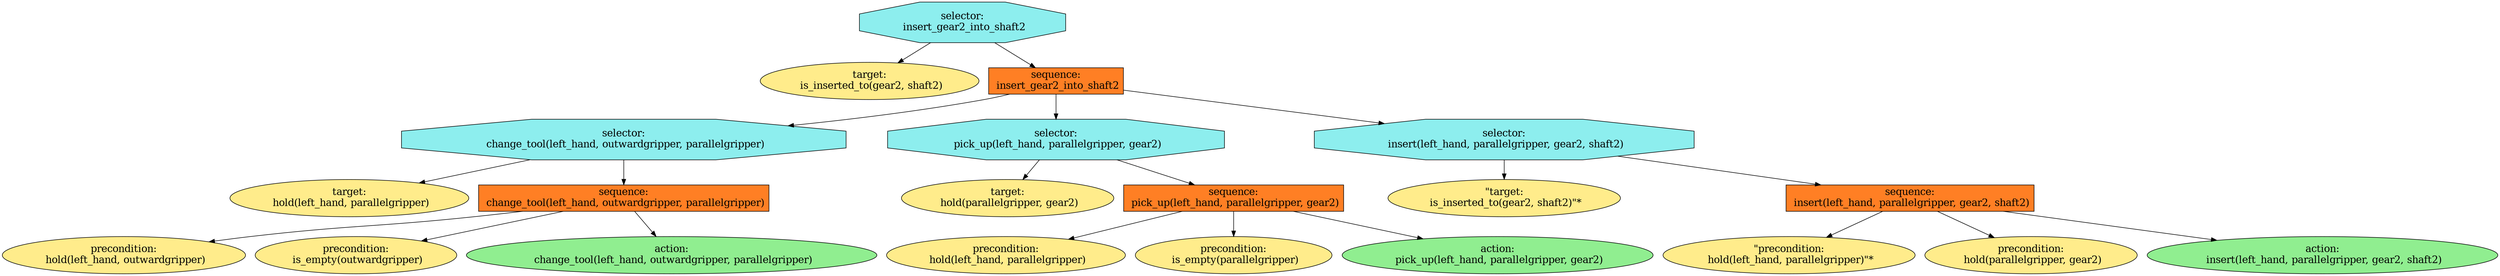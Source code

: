 digraph pastafarianism {
ordering=out;
graph [fontname="times-roman"];
node [fontname="times-roman"];
edge [fontname="times-roman"];
"selector:
 insert_gear2_into_shaft2" [fillcolor=darkslategray2, fontcolor=black, fontsize=18, label="selector:
 insert_gear2_into_shaft2", shape=octagon, style=filled];
"target:
 is_inserted_to(gear2, shaft2)" [fillcolor=lightgoldenrod1, fontcolor=black, fontsize=18, label="target:
 is_inserted_to(gear2, shaft2)", shape=ellipse, style=filled];
"selector:
 insert_gear2_into_shaft2" -> "target:
 is_inserted_to(gear2, shaft2)";
"sequence:
 insert_gear2_into_shaft2" [fillcolor=chocolate1, fontcolor=black, fontsize=18, label="sequence:
 insert_gear2_into_shaft2", shape=box, style=filled];
"selector:
 insert_gear2_into_shaft2" -> "sequence:
 insert_gear2_into_shaft2";
"selector:
 change_tool(left_hand, outwardgripper, parallelgripper)" [fillcolor=darkslategray2, fontcolor=black, fontsize=18, label="selector:
 change_tool(left_hand, outwardgripper, parallelgripper)", shape=octagon, style=filled];
"sequence:
 insert_gear2_into_shaft2" -> "selector:
 change_tool(left_hand, outwardgripper, parallelgripper)";
"target:
 hold(left_hand, parallelgripper)" [fillcolor=lightgoldenrod1, fontcolor=black, fontsize=18, label="target:
 hold(left_hand, parallelgripper)", shape=ellipse, style=filled];
"selector:
 change_tool(left_hand, outwardgripper, parallelgripper)" -> "target:
 hold(left_hand, parallelgripper)";
"sequence:
 change_tool(left_hand, outwardgripper, parallelgripper)" [fillcolor=chocolate1, fontcolor=black, fontsize=18, label="sequence:
 change_tool(left_hand, outwardgripper, parallelgripper)", shape=box, style=filled];
"selector:
 change_tool(left_hand, outwardgripper, parallelgripper)" -> "sequence:
 change_tool(left_hand, outwardgripper, parallelgripper)";
"precondition:
 hold(left_hand, outwardgripper)" [fillcolor=lightgoldenrod1, fontcolor=black, fontsize=18, label="precondition:
 hold(left_hand, outwardgripper)", shape=ellipse, style=filled];
"sequence:
 change_tool(left_hand, outwardgripper, parallelgripper)" -> "precondition:
 hold(left_hand, outwardgripper)";
"precondition:
 is_empty(outwardgripper)" [fillcolor=lightgoldenrod1, fontcolor=black, fontsize=18, label="precondition:
 is_empty(outwardgripper)", shape=ellipse, style=filled];
"sequence:
 change_tool(left_hand, outwardgripper, parallelgripper)" -> "precondition:
 is_empty(outwardgripper)";
"action:
 change_tool(left_hand, outwardgripper, parallelgripper)" [fillcolor=lightgreen, fontcolor=black, fontsize=18, label="action:
 change_tool(left_hand, outwardgripper, parallelgripper)", shape=ellipse, style=filled];
"sequence:
 change_tool(left_hand, outwardgripper, parallelgripper)" -> "action:
 change_tool(left_hand, outwardgripper, parallelgripper)";
"selector:
 pick_up(left_hand, parallelgripper, gear2)" [fillcolor=darkslategray2, fontcolor=black, fontsize=18, label="selector:
 pick_up(left_hand, parallelgripper, gear2)", shape=octagon, style=filled];
"sequence:
 insert_gear2_into_shaft2" -> "selector:
 pick_up(left_hand, parallelgripper, gear2)";
"target:
 hold(parallelgripper, gear2)" [fillcolor=lightgoldenrod1, fontcolor=black, fontsize=18, label="target:
 hold(parallelgripper, gear2)", shape=ellipse, style=filled];
"selector:
 pick_up(left_hand, parallelgripper, gear2)" -> "target:
 hold(parallelgripper, gear2)";
"sequence:
 pick_up(left_hand, parallelgripper, gear2)" [fillcolor=chocolate1, fontcolor=black, fontsize=18, label="sequence:
 pick_up(left_hand, parallelgripper, gear2)", shape=box, style=filled];
"selector:
 pick_up(left_hand, parallelgripper, gear2)" -> "sequence:
 pick_up(left_hand, parallelgripper, gear2)";
"precondition:
 hold(left_hand, parallelgripper)" [fillcolor=lightgoldenrod1, fontcolor=black, fontsize=18, label="precondition:
 hold(left_hand, parallelgripper)", shape=ellipse, style=filled];
"sequence:
 pick_up(left_hand, parallelgripper, gear2)" -> "precondition:
 hold(left_hand, parallelgripper)";
"precondition:
 is_empty(parallelgripper)" [fillcolor=lightgoldenrod1, fontcolor=black, fontsize=18, label="precondition:
 is_empty(parallelgripper)", shape=ellipse, style=filled];
"sequence:
 pick_up(left_hand, parallelgripper, gear2)" -> "precondition:
 is_empty(parallelgripper)";
"action:
 pick_up(left_hand, parallelgripper, gear2)" [fillcolor=lightgreen, fontcolor=black, fontsize=18, label="action:
 pick_up(left_hand, parallelgripper, gear2)", shape=ellipse, style=filled];
"sequence:
 pick_up(left_hand, parallelgripper, gear2)" -> "action:
 pick_up(left_hand, parallelgripper, gear2)";
"selector:
 insert(left_hand, parallelgripper, gear2, shaft2)" [fillcolor=darkslategray2, fontcolor=black, fontsize=18, label="selector:
 insert(left_hand, parallelgripper, gear2, shaft2)", shape=octagon, style=filled];
"sequence:
 insert_gear2_into_shaft2" -> "selector:
 insert(left_hand, parallelgripper, gear2, shaft2)";
"\"target:\n is_inserted_to(gear2, shaft2)\"*" [fillcolor=lightgoldenrod1, fontcolor=black, fontsize=18, label="\"target:\n is_inserted_to(gear2, shaft2)\"*", shape=ellipse, style=filled];
"selector:
 insert(left_hand, parallelgripper, gear2, shaft2)" -> "\"target:\n is_inserted_to(gear2, shaft2)\"*";
"sequence:
 insert(left_hand, parallelgripper, gear2, shaft2)" [fillcolor=chocolate1, fontcolor=black, fontsize=18, label="sequence:
 insert(left_hand, parallelgripper, gear2, shaft2)", shape=box, style=filled];
"selector:
 insert(left_hand, parallelgripper, gear2, shaft2)" -> "sequence:
 insert(left_hand, parallelgripper, gear2, shaft2)";
"\"precondition:\n hold(left_hand, parallelgripper)\"*" [fillcolor=lightgoldenrod1, fontcolor=black, fontsize=18, label="\"precondition:\n hold(left_hand, parallelgripper)\"*", shape=ellipse, style=filled];
"sequence:
 insert(left_hand, parallelgripper, gear2, shaft2)" -> "\"precondition:\n hold(left_hand, parallelgripper)\"*";
"precondition:
 hold(parallelgripper, gear2)" [fillcolor=lightgoldenrod1, fontcolor=black, fontsize=18, label="precondition:
 hold(parallelgripper, gear2)", shape=ellipse, style=filled];
"sequence:
 insert(left_hand, parallelgripper, gear2, shaft2)" -> "precondition:
 hold(parallelgripper, gear2)";
"action:
 insert(left_hand, parallelgripper, gear2, shaft2)" [fillcolor=lightgreen, fontcolor=black, fontsize=18, label="action:
 insert(left_hand, parallelgripper, gear2, shaft2)", shape=ellipse, style=filled];
"sequence:
 insert(left_hand, parallelgripper, gear2, shaft2)" -> "action:
 insert(left_hand, parallelgripper, gear2, shaft2)";
}
